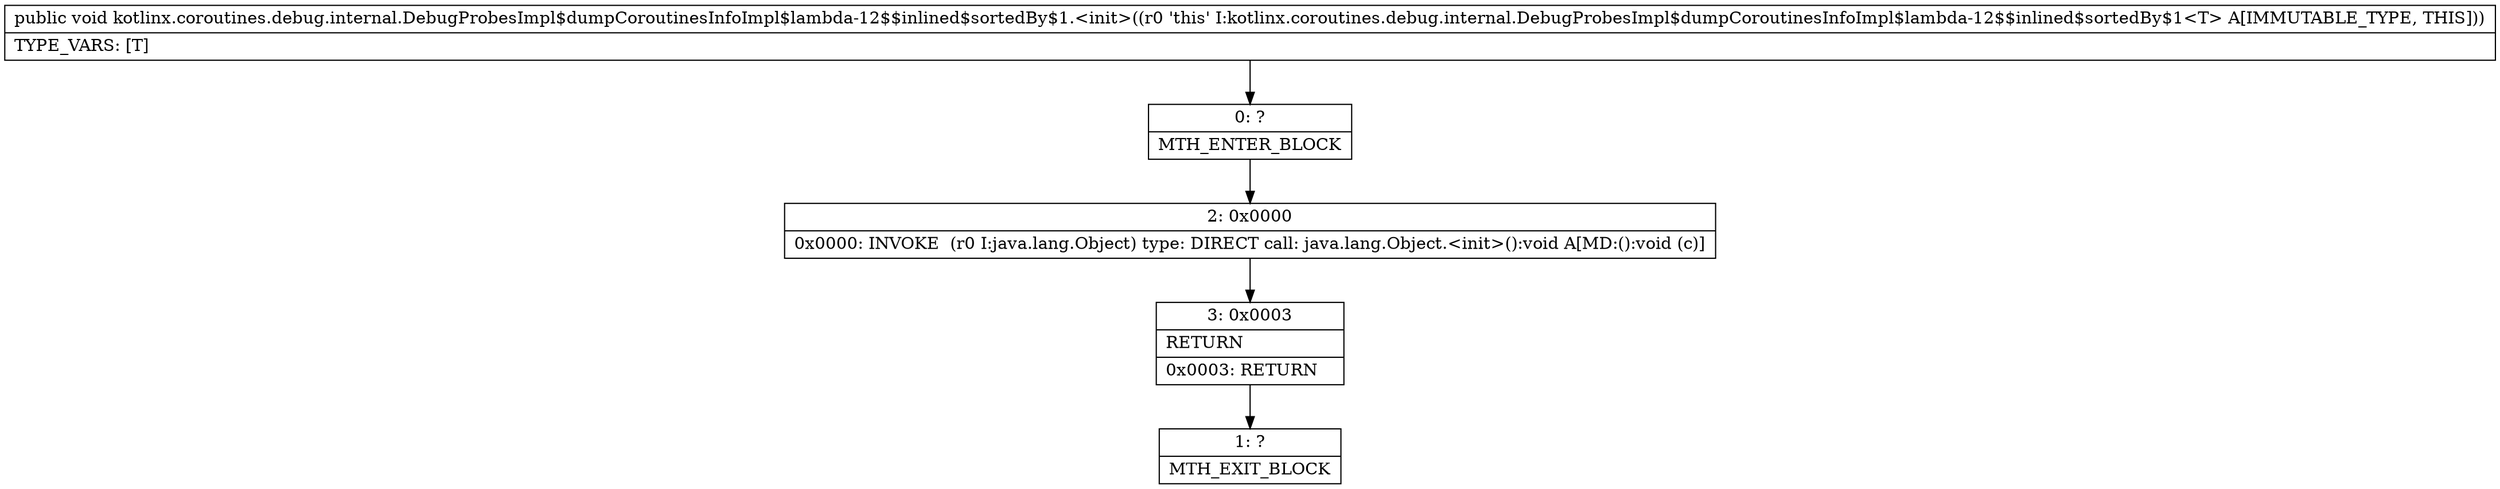 digraph "CFG forkotlinx.coroutines.debug.internal.DebugProbesImpl$dumpCoroutinesInfoImpl$lambda\-12$$inlined$sortedBy$1.\<init\>()V" {
Node_0 [shape=record,label="{0\:\ ?|MTH_ENTER_BLOCK\l}"];
Node_2 [shape=record,label="{2\:\ 0x0000|0x0000: INVOKE  (r0 I:java.lang.Object) type: DIRECT call: java.lang.Object.\<init\>():void A[MD:():void (c)]\l}"];
Node_3 [shape=record,label="{3\:\ 0x0003|RETURN\l|0x0003: RETURN   \l}"];
Node_1 [shape=record,label="{1\:\ ?|MTH_EXIT_BLOCK\l}"];
MethodNode[shape=record,label="{public void kotlinx.coroutines.debug.internal.DebugProbesImpl$dumpCoroutinesInfoImpl$lambda\-12$$inlined$sortedBy$1.\<init\>((r0 'this' I:kotlinx.coroutines.debug.internal.DebugProbesImpl$dumpCoroutinesInfoImpl$lambda\-12$$inlined$sortedBy$1\<T\> A[IMMUTABLE_TYPE, THIS]))  | TYPE_VARS: [T]\l}"];
MethodNode -> Node_0;Node_0 -> Node_2;
Node_2 -> Node_3;
Node_3 -> Node_1;
}

